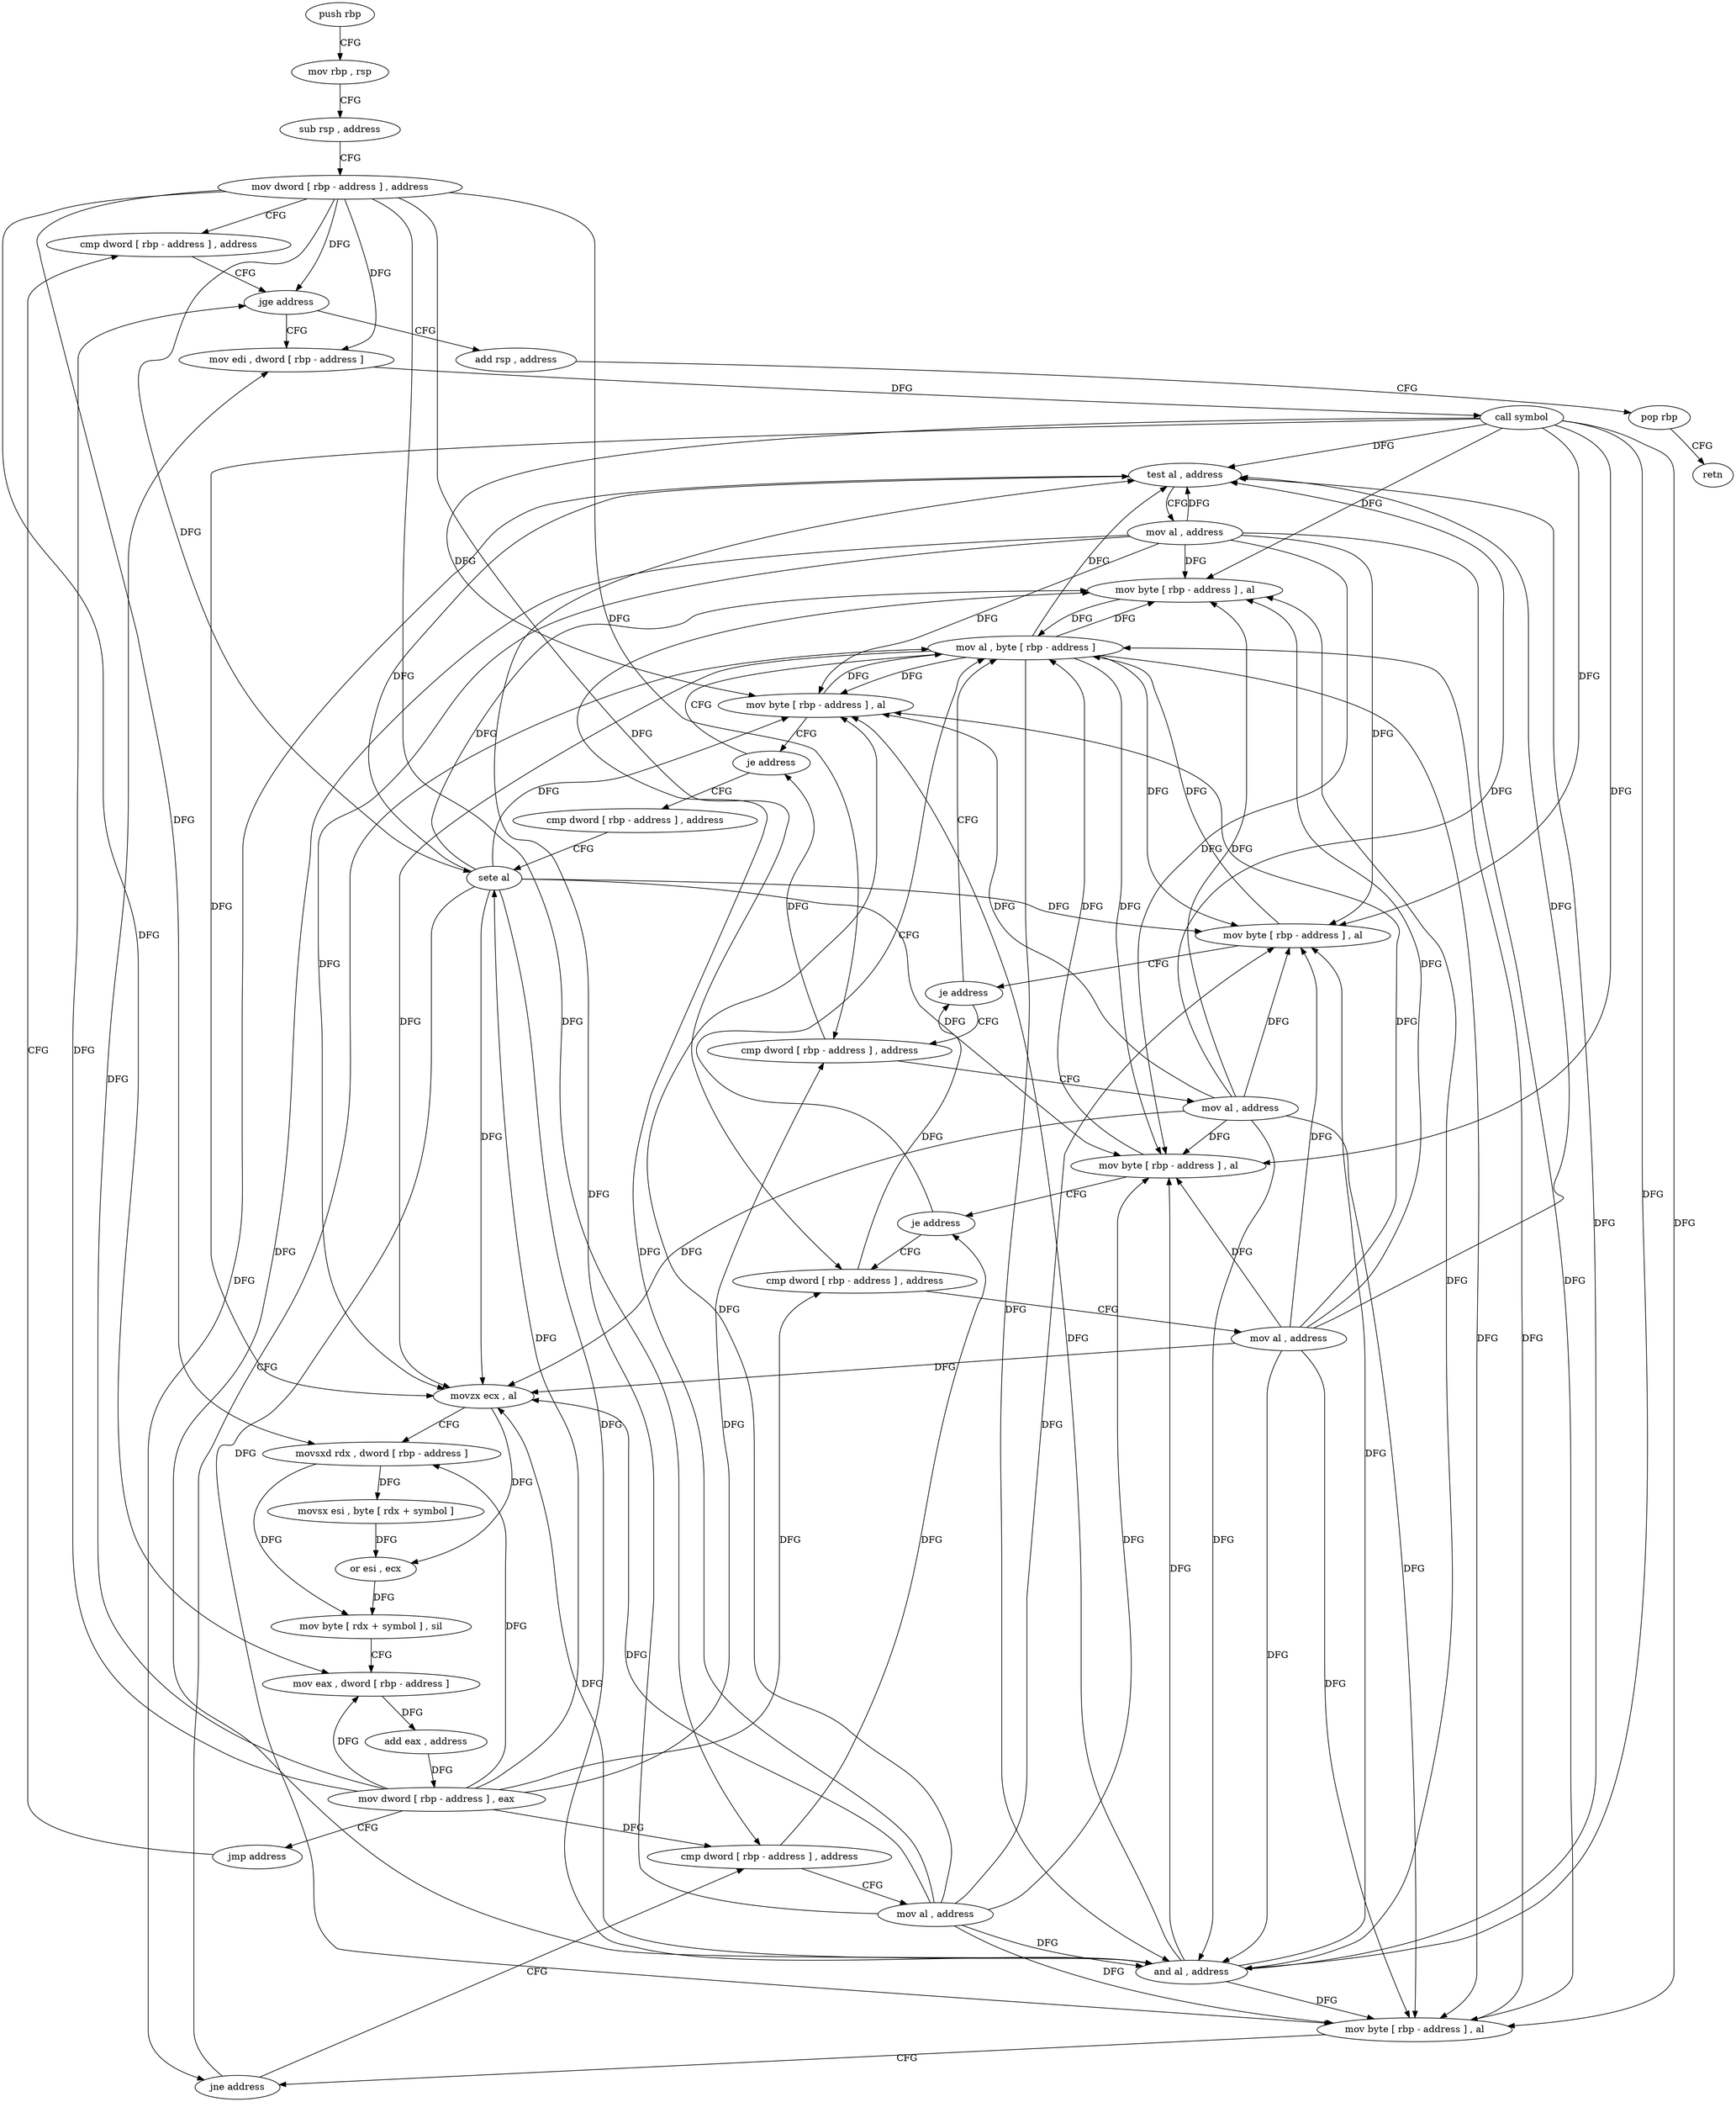 digraph "func" {
"4214752" [label = "push rbp" ]
"4214753" [label = "mov rbp , rsp" ]
"4214756" [label = "sub rsp , address" ]
"4214760" [label = "mov dword [ rbp - address ] , address" ]
"4214767" [label = "cmp dword [ rbp - address ] , address" ]
"4214900" [label = "add rsp , address" ]
"4214904" [label = "pop rbp" ]
"4214905" [label = "retn" ]
"4214780" [label = "mov edi , dword [ rbp - address ]" ]
"4214783" [label = "call symbol" ]
"4214788" [label = "test al , address" ]
"4214790" [label = "mov al , address" ]
"4214792" [label = "mov byte [ rbp - address ] , al" ]
"4214795" [label = "jne address" ]
"4214856" [label = "mov al , byte [ rbp - address ]" ]
"4214801" [label = "cmp dword [ rbp - address ] , address" ]
"4214859" [label = "and al , address" ]
"4214861" [label = "movzx ecx , al" ]
"4214864" [label = "movsxd rdx , dword [ rbp - address ]" ]
"4214868" [label = "movsx esi , byte [ rdx + symbol ]" ]
"4214876" [label = "or esi , ecx" ]
"4214878" [label = "mov byte [ rdx + symbol ] , sil" ]
"4214886" [label = "mov eax , dword [ rbp - address ]" ]
"4214889" [label = "add eax , address" ]
"4214892" [label = "mov dword [ rbp - address ] , eax" ]
"4214895" [label = "jmp address" ]
"4214805" [label = "mov al , address" ]
"4214807" [label = "mov byte [ rbp - address ] , al" ]
"4214810" [label = "je address" ]
"4214816" [label = "cmp dword [ rbp - address ] , address" ]
"4214774" [label = "jge address" ]
"4214820" [label = "mov al , address" ]
"4214822" [label = "mov byte [ rbp - address ] , al" ]
"4214825" [label = "je address" ]
"4214831" [label = "cmp dword [ rbp - address ] , address" ]
"4214835" [label = "mov al , address" ]
"4214837" [label = "mov byte [ rbp - address ] , al" ]
"4214840" [label = "je address" ]
"4214846" [label = "cmp dword [ rbp - address ] , address" ]
"4214850" [label = "sete al" ]
"4214853" [label = "mov byte [ rbp - address ] , al" ]
"4214752" -> "4214753" [ label = "CFG" ]
"4214753" -> "4214756" [ label = "CFG" ]
"4214756" -> "4214760" [ label = "CFG" ]
"4214760" -> "4214767" [ label = "CFG" ]
"4214760" -> "4214774" [ label = "DFG" ]
"4214760" -> "4214780" [ label = "DFG" ]
"4214760" -> "4214864" [ label = "DFG" ]
"4214760" -> "4214886" [ label = "DFG" ]
"4214760" -> "4214801" [ label = "DFG" ]
"4214760" -> "4214816" [ label = "DFG" ]
"4214760" -> "4214831" [ label = "DFG" ]
"4214760" -> "4214850" [ label = "DFG" ]
"4214767" -> "4214774" [ label = "CFG" ]
"4214900" -> "4214904" [ label = "CFG" ]
"4214904" -> "4214905" [ label = "CFG" ]
"4214780" -> "4214783" [ label = "DFG" ]
"4214783" -> "4214788" [ label = "DFG" ]
"4214783" -> "4214792" [ label = "DFG" ]
"4214783" -> "4214859" [ label = "DFG" ]
"4214783" -> "4214861" [ label = "DFG" ]
"4214783" -> "4214807" [ label = "DFG" ]
"4214783" -> "4214822" [ label = "DFG" ]
"4214783" -> "4214837" [ label = "DFG" ]
"4214783" -> "4214853" [ label = "DFG" ]
"4214788" -> "4214790" [ label = "CFG" ]
"4214788" -> "4214795" [ label = "DFG" ]
"4214790" -> "4214792" [ label = "DFG" ]
"4214790" -> "4214788" [ label = "DFG" ]
"4214790" -> "4214859" [ label = "DFG" ]
"4214790" -> "4214861" [ label = "DFG" ]
"4214790" -> "4214807" [ label = "DFG" ]
"4214790" -> "4214822" [ label = "DFG" ]
"4214790" -> "4214837" [ label = "DFG" ]
"4214790" -> "4214853" [ label = "DFG" ]
"4214792" -> "4214795" [ label = "CFG" ]
"4214792" -> "4214856" [ label = "DFG" ]
"4214795" -> "4214856" [ label = "CFG" ]
"4214795" -> "4214801" [ label = "CFG" ]
"4214856" -> "4214859" [ label = "DFG" ]
"4214856" -> "4214788" [ label = "DFG" ]
"4214856" -> "4214792" [ label = "DFG" ]
"4214856" -> "4214861" [ label = "DFG" ]
"4214856" -> "4214807" [ label = "DFG" ]
"4214856" -> "4214822" [ label = "DFG" ]
"4214856" -> "4214837" [ label = "DFG" ]
"4214856" -> "4214853" [ label = "DFG" ]
"4214801" -> "4214805" [ label = "CFG" ]
"4214801" -> "4214810" [ label = "DFG" ]
"4214859" -> "4214861" [ label = "DFG" ]
"4214859" -> "4214788" [ label = "DFG" ]
"4214859" -> "4214792" [ label = "DFG" ]
"4214859" -> "4214807" [ label = "DFG" ]
"4214859" -> "4214822" [ label = "DFG" ]
"4214859" -> "4214837" [ label = "DFG" ]
"4214859" -> "4214853" [ label = "DFG" ]
"4214861" -> "4214864" [ label = "CFG" ]
"4214861" -> "4214876" [ label = "DFG" ]
"4214864" -> "4214868" [ label = "DFG" ]
"4214864" -> "4214878" [ label = "DFG" ]
"4214868" -> "4214876" [ label = "DFG" ]
"4214876" -> "4214878" [ label = "DFG" ]
"4214878" -> "4214886" [ label = "CFG" ]
"4214886" -> "4214889" [ label = "DFG" ]
"4214889" -> "4214892" [ label = "DFG" ]
"4214892" -> "4214895" [ label = "CFG" ]
"4214892" -> "4214774" [ label = "DFG" ]
"4214892" -> "4214780" [ label = "DFG" ]
"4214892" -> "4214864" [ label = "DFG" ]
"4214892" -> "4214886" [ label = "DFG" ]
"4214892" -> "4214801" [ label = "DFG" ]
"4214892" -> "4214816" [ label = "DFG" ]
"4214892" -> "4214831" [ label = "DFG" ]
"4214892" -> "4214850" [ label = "DFG" ]
"4214895" -> "4214767" [ label = "CFG" ]
"4214805" -> "4214807" [ label = "DFG" ]
"4214805" -> "4214788" [ label = "DFG" ]
"4214805" -> "4214792" [ label = "DFG" ]
"4214805" -> "4214859" [ label = "DFG" ]
"4214805" -> "4214861" [ label = "DFG" ]
"4214805" -> "4214822" [ label = "DFG" ]
"4214805" -> "4214837" [ label = "DFG" ]
"4214805" -> "4214853" [ label = "DFG" ]
"4214807" -> "4214810" [ label = "CFG" ]
"4214807" -> "4214856" [ label = "DFG" ]
"4214810" -> "4214856" [ label = "CFG" ]
"4214810" -> "4214816" [ label = "CFG" ]
"4214816" -> "4214820" [ label = "CFG" ]
"4214816" -> "4214825" [ label = "DFG" ]
"4214774" -> "4214900" [ label = "CFG" ]
"4214774" -> "4214780" [ label = "CFG" ]
"4214820" -> "4214822" [ label = "DFG" ]
"4214820" -> "4214788" [ label = "DFG" ]
"4214820" -> "4214792" [ label = "DFG" ]
"4214820" -> "4214859" [ label = "DFG" ]
"4214820" -> "4214861" [ label = "DFG" ]
"4214820" -> "4214807" [ label = "DFG" ]
"4214820" -> "4214837" [ label = "DFG" ]
"4214820" -> "4214853" [ label = "DFG" ]
"4214822" -> "4214825" [ label = "CFG" ]
"4214822" -> "4214856" [ label = "DFG" ]
"4214825" -> "4214856" [ label = "CFG" ]
"4214825" -> "4214831" [ label = "CFG" ]
"4214831" -> "4214835" [ label = "CFG" ]
"4214831" -> "4214840" [ label = "DFG" ]
"4214835" -> "4214837" [ label = "DFG" ]
"4214835" -> "4214788" [ label = "DFG" ]
"4214835" -> "4214792" [ label = "DFG" ]
"4214835" -> "4214859" [ label = "DFG" ]
"4214835" -> "4214861" [ label = "DFG" ]
"4214835" -> "4214807" [ label = "DFG" ]
"4214835" -> "4214822" [ label = "DFG" ]
"4214835" -> "4214853" [ label = "DFG" ]
"4214837" -> "4214840" [ label = "CFG" ]
"4214837" -> "4214856" [ label = "DFG" ]
"4214840" -> "4214856" [ label = "CFG" ]
"4214840" -> "4214846" [ label = "CFG" ]
"4214846" -> "4214850" [ label = "CFG" ]
"4214850" -> "4214853" [ label = "DFG" ]
"4214850" -> "4214788" [ label = "DFG" ]
"4214850" -> "4214792" [ label = "DFG" ]
"4214850" -> "4214859" [ label = "DFG" ]
"4214850" -> "4214861" [ label = "DFG" ]
"4214850" -> "4214807" [ label = "DFG" ]
"4214850" -> "4214822" [ label = "DFG" ]
"4214850" -> "4214837" [ label = "DFG" ]
"4214853" -> "4214856" [ label = "DFG" ]
}
